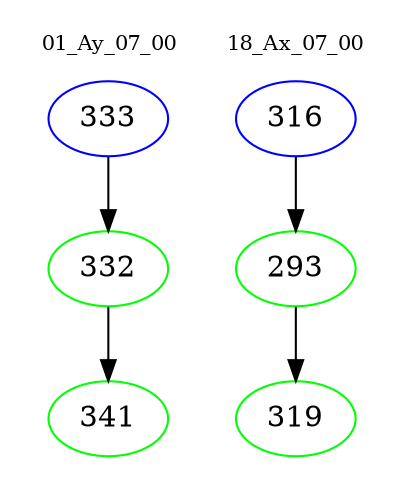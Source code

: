 digraph{
subgraph cluster_0 {
color = white
label = "01_Ay_07_00";
fontsize=10;
T0_333 [label="333", color="blue"]
T0_333 -> T0_332 [color="black"]
T0_332 [label="332", color="green"]
T0_332 -> T0_341 [color="black"]
T0_341 [label="341", color="green"]
}
subgraph cluster_1 {
color = white
label = "18_Ax_07_00";
fontsize=10;
T1_316 [label="316", color="blue"]
T1_316 -> T1_293 [color="black"]
T1_293 [label="293", color="green"]
T1_293 -> T1_319 [color="black"]
T1_319 [label="319", color="green"]
}
}

